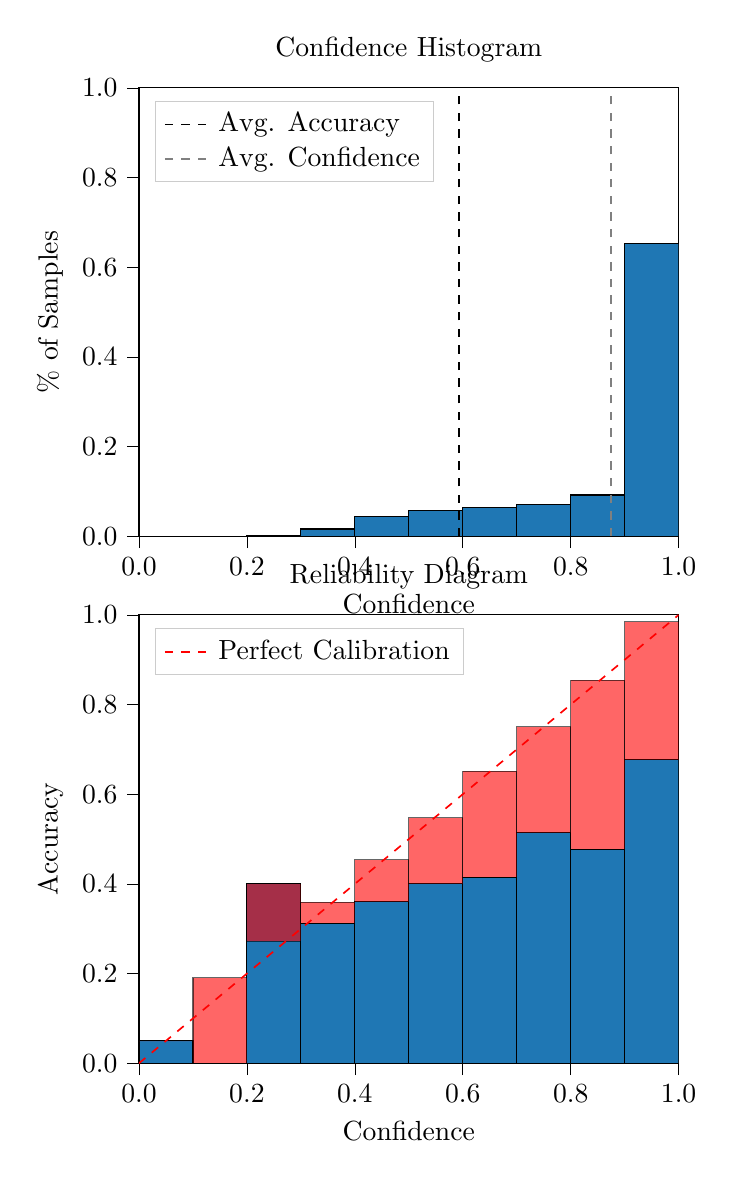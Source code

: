 % This file was created by tikzplotlib v0.9.8.
\begin{tikzpicture}

\definecolor{color0}{rgb}{0.122,0.467,0.706}

\begin{groupplot}[group style={group size=1 by 2}]
\nextgroupplot[
legend cell align={left},
legend style={
  fill opacity=0.8,
  draw opacity=1,
  text opacity=1,
  at={(0.03,0.97)},
  anchor=north west,
  draw=white!80!black
},
tick align=outside,
tick pos=left,
title={Confidence Histogram},
x grid style={white!69.02!black},
xlabel={Confidence},
xmin=0, xmax=1,
xtick style={color=black},
xtick={0,0.2,0.4,0.6,0.8,1},
xticklabels={0.0,0.2,0.4,0.6,0.8,1.0},
y grid style={white!69.02!black},
ylabel={\% of Samples},
ymin=0, ymax=1,
ytick style={color=black},
ytick={0,0.2,0.4,0.6,0.8,1},
yticklabels={0.0,0.2,0.4,0.6,0.8,1.0}
]
\draw[draw=black,fill=color0] (axis cs:-6.939e-18,0) rectangle (axis cs:0.1,0);
\draw[draw=black,fill=color0] (axis cs:0.1,0) rectangle (axis cs:0.2,0.0);
\draw[draw=black,fill=color0] (axis cs:0.2,0) rectangle (axis cs:0.3,0.002);
\draw[draw=black,fill=color0] (axis cs:0.3,0) rectangle (axis cs:0.4,0.016);
\draw[draw=black,fill=color0] (axis cs:0.4,0) rectangle (axis cs:0.5,0.044);
\draw[draw=black,fill=color0] (axis cs:0.5,0) rectangle (axis cs:0.6,0.058);
\draw[draw=black,fill=color0] (axis cs:0.6,0) rectangle (axis cs:0.7,0.064);
\draw[draw=black,fill=color0] (axis cs:0.7,0) rectangle (axis cs:0.8,0.071);
\draw[draw=black,fill=color0] (axis cs:0.8,0) rectangle (axis cs:0.9,0.092);
\draw[draw=black,fill=color0] (axis cs:0.9,0) rectangle (axis cs:1,0.652);
\addplot [semithick, black, dashed]
table {%
0.593 0
0.593 1
};
\addlegendentry{Avg. Accuracy}
\addplot [semithick, white!50.196!black, dashed]
table {%
0.875 0
0.875 1
};
\addlegendentry{Avg. Confidence}

\nextgroupplot[
legend cell align={left},
legend style={
  fill opacity=0.8,
  draw opacity=1,
  text opacity=1,
  at={(0.03,0.97)},
  anchor=north west,
  draw=white!80!black
},
tick align=outside,
tick pos=left,
title={Reliability Diagram},
x grid style={white!69.02!black},
xlabel={Confidence},
xmin=0, xmax=1,
xtick style={color=black},
xtick={0,0.2,0.4,0.6,0.8,1},
xticklabels={0.0,0.2,0.4,0.6,0.8,1.0},
y grid style={white!69.02!black},
ylabel={Accuracy},
ymin=0, ymax=1,
ytick style={color=black},
ytick={0,0.2,0.4,0.6,0.8,1},
yticklabels={0.0,0.2,0.4,0.6,0.8,1.0}
]
\draw[draw=black,fill=color0] (axis cs:-6.939e-18,0) rectangle (axis cs:0.1,0.05);
\draw[draw=black,fill=color0] (axis cs:0.1,0) rectangle (axis cs:0.2,0);
\draw[draw=black,fill=color0] (axis cs:0.2,0) rectangle (axis cs:0.3,0.4);
\draw[draw=black,fill=color0] (axis cs:0.3,0) rectangle (axis cs:0.4,0.312);
\draw[draw=black,fill=color0] (axis cs:0.4,0) rectangle (axis cs:0.5,0.36);
\draw[draw=black,fill=color0] (axis cs:0.5,0) rectangle (axis cs:0.6,0.4);
\draw[draw=black,fill=color0] (axis cs:0.6,0) rectangle (axis cs:0.7,0.415);
\draw[draw=black,fill=color0] (axis cs:0.7,0) rectangle (axis cs:0.8,0.514);
\draw[draw=black,fill=color0] (axis cs:0.8,0) rectangle (axis cs:0.9,0.477);
\draw[draw=black,fill=color0] (axis cs:0.9,0) rectangle (axis cs:1,0.677);
\draw[draw=black,fill=red,opacity=0.6] (axis cs:-6.939e-18,0.05) rectangle (axis cs:0.1,0.05);
\draw[draw=black,fill=red,opacity=0.6] (axis cs:0.1,0) rectangle (axis cs:0.2,0.191);
\draw[draw=black,fill=red,opacity=0.6] (axis cs:0.2,0.4) rectangle (axis cs:0.3,0.272);
\draw[draw=black,fill=red,opacity=0.6] (axis cs:0.3,0.312) rectangle (axis cs:0.4,0.359);
\draw[draw=black,fill=red,opacity=0.6] (axis cs:0.4,0.36) rectangle (axis cs:0.5,0.454);
\draw[draw=black,fill=red,opacity=0.6] (axis cs:0.5,0.4) rectangle (axis cs:0.6,0.548);
\draw[draw=black,fill=red,opacity=0.6] (axis cs:0.6,0.415) rectangle (axis cs:0.7,0.651);
\draw[draw=black,fill=red,opacity=0.6] (axis cs:0.7,0.514) rectangle (axis cs:0.8,0.751);
\draw[draw=black,fill=red,opacity=0.6] (axis cs:0.8,0.477) rectangle (axis cs:0.9,0.854);
\draw[draw=black,fill=red,opacity=0.6] (axis cs:0.9,0.677) rectangle (axis cs:1,0.985);
\addplot [semithick, red, dashed]
table {%
0 0
1 1
};
\addlegendentry{Perfect Calibration}
\end{groupplot}

\end{tikzpicture}
